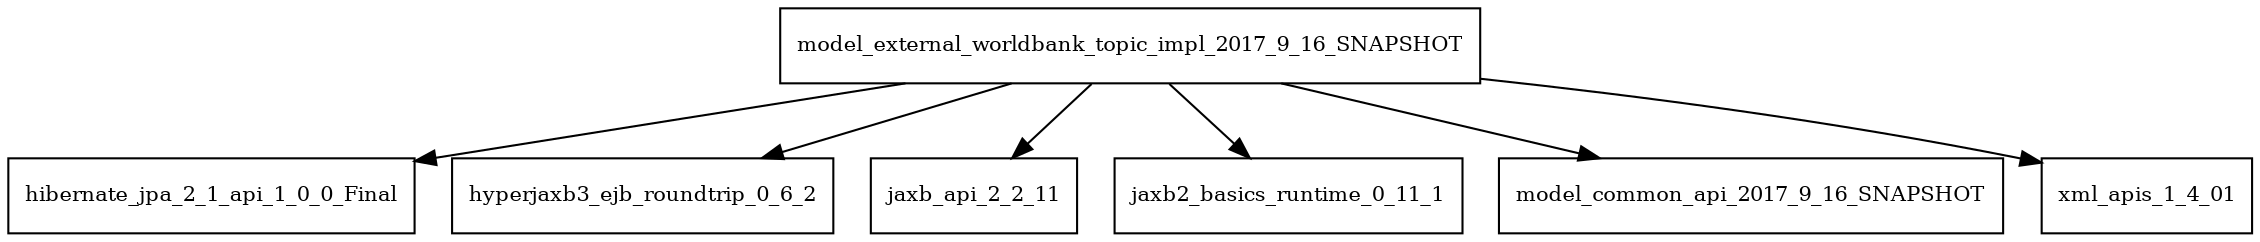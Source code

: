 digraph model_external_worldbank_topic_impl_2017_9_16_SNAPSHOT_dependencies {
  node [shape = box, fontsize=10.0];
  model_external_worldbank_topic_impl_2017_9_16_SNAPSHOT -> hibernate_jpa_2_1_api_1_0_0_Final;
  model_external_worldbank_topic_impl_2017_9_16_SNAPSHOT -> hyperjaxb3_ejb_roundtrip_0_6_2;
  model_external_worldbank_topic_impl_2017_9_16_SNAPSHOT -> jaxb_api_2_2_11;
  model_external_worldbank_topic_impl_2017_9_16_SNAPSHOT -> jaxb2_basics_runtime_0_11_1;
  model_external_worldbank_topic_impl_2017_9_16_SNAPSHOT -> model_common_api_2017_9_16_SNAPSHOT;
  model_external_worldbank_topic_impl_2017_9_16_SNAPSHOT -> xml_apis_1_4_01;
}
